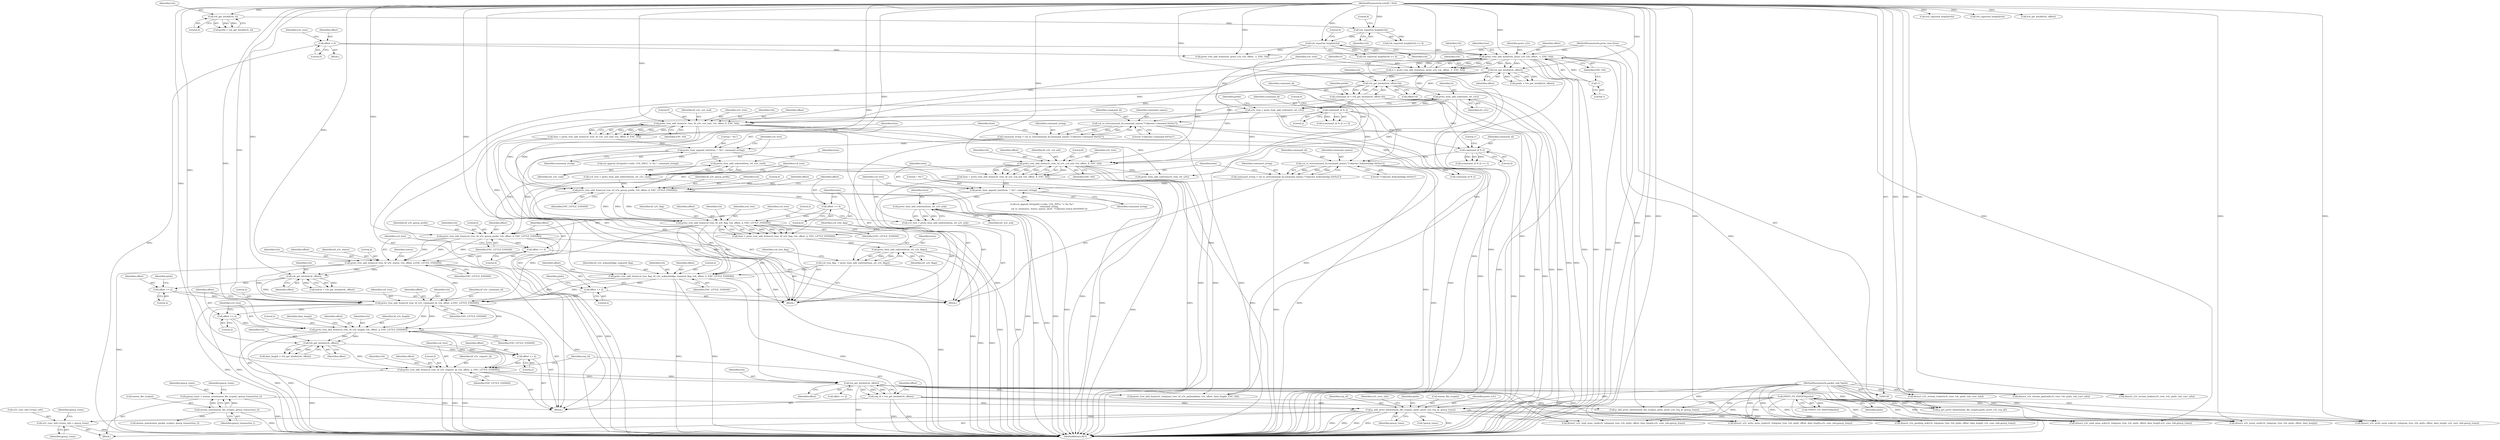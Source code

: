 digraph "0_wireshark_2cb5985bf47bdc8bea78d28483ed224abdd33dc6@pointer" {
"1000602" [label="(Call,u3v_conv_info->trans_info = gencp_trans)"];
"1000596" [label="(Call,p_add_proto_data(wmem_file_scope(), pinfo, proto_u3v, req_id, gencp_trans))"];
"1000558" [label="(Call,PINFO_FD_VISITED(pinfo))"];
"1000130" [label="(MethodParameterIn,packet_info *pinfo)"];
"1000330" [label="(Call,proto_tree_add_item(tree, proto_u3v, tvb, offset, -1, ENC_NA))"];
"1000131" [label="(MethodParameterIn,proto_tree *tree)"];
"1000265" [label="(Call,tvb_reported_length(tvb))"];
"1000247" [label="(Call,tvb_reported_length(tvb))"];
"1000241" [label="(Call,tvb_get_letohl(tvb, 0))"];
"1000129" [label="(MethodParameterIn,tvbuff_t *tvb)"];
"1000135" [label="(Call,offset = 0)"];
"1000335" [label="(Call,-1)"];
"1000543" [label="(Call,req_id = tvb_get_letohs(tvb, offset))"];
"1000545" [label="(Call,tvb_get_letohs(tvb, offset))"];
"1000536" [label="(Call,proto_tree_add_item(ccd_tree, hf_u3v_request_id, tvb, offset, 2, ENC_LITTLE_ENDIAN))"];
"1000521" [label="(Call,proto_tree_add_item(ccd_tree, hf_u3v_length, tvb, offset, 2, ENC_LITTLE_ENDIAN))"];
"1000511" [label="(Call,proto_tree_add_item(ccd_tree, hf_u3v_command_id, tvb, offset, 2,ENC_LITTLE_ENDIAN))"];
"1000406" [label="(Call,proto_tree_add_item(ccd_tree, hf_u3v_flag, tvb, offset, 2, ENC_LITTLE_ENDIAN))"];
"1000394" [label="(Call,proto_tree_add_item(ccd_tree, hf_u3v_gencp_prefix, tvb, offset, 4, ENC_LITTLE_ENDIAN))"];
"1000389" [label="(Call,ccd_tree = proto_item_add_subtree(item, ett_u3v_cmd))"];
"1000391" [label="(Call,proto_item_add_subtree(item, ett_u3v_cmd))"];
"1000385" [label="(Call,proto_item_append_text(item, \": %s\", command_string))"];
"1000376" [label="(Call,item = proto_tree_add_item(u3v_tree, hf_u3v_ccd_cmd, tvb, offset, 8, ENC_NA))"];
"1000378" [label="(Call,proto_tree_add_item(u3v_tree, hf_u3v_ccd_cmd, tvb, offset, 8, ENC_NA))"];
"1000338" [label="(Call,u3v_tree = proto_item_add_subtree(ti, ett_u3v))"];
"1000340" [label="(Call,proto_item_add_subtree(ti, ett_u3v))"];
"1000328" [label="(Call,ti = proto_tree_add_item(tree, proto_u3v, tvb, offset, -1, ENC_NA))"];
"1000350" [label="(Call,tvb_get_letohs(tvb, offset+6))"];
"1000345" [label="(Call,tvb_get_letohl(tvb, offset))"];
"1000370" [label="(Call,command_string = val_to_str(command_id,command_names,\"Unknown Command (0x%x)\"))"];
"1000372" [label="(Call,val_to_str(command_id,command_names,\"Unknown Command (0x%x)\"))"];
"1000348" [label="(Call,command_id = tvb_get_letohs(tvb, offset+6))"];
"1000365" [label="(Call,command_id % 2)"];
"1000401" [label="(Call,offset += 4)"];
"1000481" [label="(Call,proto_tree_add_item(ccd_tree, hf_u3v_status, tvb, offset, 2,ENC_LITTLE_ENDIAN))"];
"1000471" [label="(Call,proto_tree_add_item(ccd_tree, hf_u3v_gencp_prefix, tvb, offset, 4, ENC_LITTLE_ENDIAN))"];
"1000466" [label="(Call,ccd_tree = proto_item_add_subtree(item, ett_u3v_ack))"];
"1000468" [label="(Call,proto_item_add_subtree(item, ett_u3v_ack))"];
"1000462" [label="(Call,proto_item_append_text(item, \": %s\", command_string))"];
"1000453" [label="(Call,item = proto_tree_add_item(u3v_tree, hf_u3v_ccd_ack, tvb, offset, 8, ENC_NA))"];
"1000455" [label="(Call,proto_tree_add_item(u3v_tree, hf_u3v_ccd_ack, tvb, offset, 8, ENC_NA))"];
"1000447" [label="(Call,command_string = val_to_str(command_id,command_names,\"Unknown Acknowledge (0x%x)\"))"];
"1000449" [label="(Call,val_to_str(command_id,command_names,\"Unknown Acknowledge (0x%x)\"))"];
"1000442" [label="(Call,command_id % 2)"];
"1000478" [label="(Call,offset += 4)"];
"1000490" [label="(Call,tvb_get_letohs(tvb, offset))"];
"1000418" [label="(Call,proto_tree_add_item(ccd_tree_flag, hf_u3v_acknowledge_required_flag, tvb, offset, 2, ENC_LITTLE_ENDIAN))"];
"1000413" [label="(Call,ccd_tree_flag  = proto_item_add_subtree(item, ett_u3v_flags))"];
"1000415" [label="(Call,proto_item_add_subtree(item, ett_u3v_flags))"];
"1000404" [label="(Call,item = proto_tree_add_item(ccd_tree, hf_u3v_flag, tvb, offset, 2, ENC_LITTLE_ENDIAN))"];
"1000493" [label="(Call,offset += 2)"];
"1000425" [label="(Call,offset += 2)"];
"1000518" [label="(Call,offset += 2)"];
"1000530" [label="(Call,tvb_get_letohs(tvb, offset))"];
"1000533" [label="(Call,offset += 2)"];
"1000568" [label="(Call,gencp_trans = wmem_new(wmem_file_scope(), gencp_transaction_t))"];
"1000570" [label="(Call,wmem_new(wmem_file_scope(), gencp_transaction_t))"];
"1000249" [label="(Literal,4)"];
"1000365" [label="(Call,command_id % 2)"];
"1000494" [label="(Identifier,offset)"];
"1000265" [label="(Call,tvb_reported_length(tvb))"];
"1000519" [label="(Identifier,offset)"];
"1000382" [label="(Identifier,offset)"];
"1000482" [label="(Identifier,ccd_tree)"];
"1000453" [label="(Call,item = proto_tree_add_item(u3v_tree, hf_u3v_ccd_ack, tvb, offset, 8, ENC_NA))"];
"1000391" [label="(Call,proto_item_add_subtree(item, ett_u3v_cmd))"];
"1000401" [label="(Call,offset += 4)"];
"1000515" [label="(Identifier,offset)"];
"1000834" [label="(MethodReturn,RET)"];
"1000477" [label="(Identifier,ENC_LITTLE_ENDIAN)"];
"1000243" [label="(Literal,0)"];
"1000464" [label="(Literal,\": %s\")"];
"1000340" [label="(Call,proto_item_add_subtree(ti, ett_u3v))"];
"1000469" [label="(Identifier,item)"];
"1000547" [label="(Identifier,offset)"];
"1000533" [label="(Call,offset += 2)"];
"1000371" [label="(Identifier,command_string)"];
"1000402" [label="(Identifier,offset)"];
"1000375" [label="(Literal,\"Unknown Command (0x%x)\")"];
"1000449" [label="(Call,val_to_str(command_id,command_names,\"Unknown Acknowledge (0x%x)\"))"];
"1000475" [label="(Identifier,offset)"];
"1000451" [label="(Identifier,command_names)"];
"1000526" [label="(Literal,2)"];
"1000514" [label="(Identifier,tvb)"];
"1000528" [label="(Call,data_length = tvb_get_letohs(tvb, offset))"];
"1000376" [label="(Call,item = proto_tree_add_item(u3v_tree, hf_u3v_ccd_cmd, tvb, offset, 8, ENC_NA))"];
"1000487" [label="(Identifier,ENC_LITTLE_ENDIAN)"];
"1000495" [label="(Literal,2)"];
"1000137" [label="(Literal,0)"];
"1000131" [label="(MethodParameterIn,proto_tree *tree)"];
"1000568" [label="(Call,gencp_trans = wmem_new(wmem_file_scope(), gencp_transaction_t))"];
"1000345" [label="(Call,tvb_get_letohl(tvb, offset))"];
"1000675" [label="(Call,dissect_u3v_read_mem_cmd(u3v_telegram_tree, tvb, pinfo, offset, data_length,u3v_conv_info,gencp_trans))"];
"1000383" [label="(Literal,8)"];
"1000485" [label="(Identifier,offset)"];
"1000377" [label="(Identifier,item)"];
"1000470" [label="(Identifier,ett_u3v_ack)"];
"1000492" [label="(Identifier,offset)"];
"1000352" [label="(Call,offset+6)"];
"1000532" [label="(Identifier,offset)"];
"1000336" [label="(Literal,1)"];
"1000415" [label="(Call,proto_item_add_subtree(item, ett_u3v_flags))"];
"1000403" [label="(Literal,4)"];
"1000601" [label="(Identifier,gencp_trans)"];
"1000330" [label="(Call,proto_tree_add_item(tree, proto_u3v, tvb, offset, -1, ENC_NA))"];
"1000444" [label="(Literal,2)"];
"1000491" [label="(Identifier,tvb)"];
"1000445" [label="(Literal,1)"];
"1000517" [label="(Identifier,ENC_LITTLE_ENDIAN)"];
"1000542" [label="(Identifier,ENC_LITTLE_ENDIAN)"];
"1000418" [label="(Call,proto_tree_add_item(ccd_tree_flag, hf_u3v_acknowledge_required_flag, tvb, offset, 2, ENC_LITTLE_ENDIAN))"];
"1000479" [label="(Identifier,offset)"];
"1000466" [label="(Call,ccd_tree = proto_item_add_subtree(item, ett_u3v_ack))"];
"1000809" [label="(Call,dissect_u3v_stream_leader(u3v_tree, tvb, pinfo, usb_conv_info))"];
"1000530" [label="(Call,tvb_get_letohs(tvb, offset))"];
"1000645" [label="(Identifier,gencp_trans)"];
"1000455" [label="(Call,proto_tree_add_item(u3v_tree, hf_u3v_ccd_ack, tvb, offset, 8, ENC_NA))"];
"1000513" [label="(Identifier,hf_u3v_command_id)"];
"1000454" [label="(Identifier,item)"];
"1000359" [label="(Identifier,prefix)"];
"1000405" [label="(Identifier,item)"];
"1000461" [label="(Identifier,ENC_NA)"];
"1000421" [label="(Identifier,tvb)"];
"1000136" [label="(Identifier,offset)"];
"1000478" [label="(Call,offset += 4)"];
"1000498" [label="(Identifier,pinfo)"];
"1000266" [label="(Identifier,tvb)"];
"1000569" [label="(Identifier,gencp_trans)"];
"1000816" [label="(Call,dissect_u3v_stream_trailer(u3v_tree, tvb, pinfo, usb_conv_info))"];
"1000597" [label="(Call,wmem_file_scope())"];
"1000413" [label="(Call,ccd_tree_flag  = proto_item_add_subtree(item, ett_u3v_flags))"];
"1000603" [label="(Call,u3v_conv_info->trans_info)"];
"1000422" [label="(Identifier,offset)"];
"1000708" [label="(Call,dissect_u3v_read_mem_ack(u3v_telegram_tree, tvb, pinfo, offset, data_length,u3v_conv_info,gencp_trans))"];
"1000428" [label="(Call,col_append_fstr(pinfo->cinfo, COL_INFO, \"> %s \", command_string))"];
"1000346" [label="(Identifier,tvb)"];
"1000536" [label="(Call,proto_tree_add_item(ccd_tree, hf_u3v_request_id, tvb, offset, 2, ENC_LITTLE_ENDIAN))"];
"1000541" [label="(Literal,2)"];
"1000531" [label="(Identifier,tvb)"];
"1000483" [label="(Identifier,hf_u3v_status)"];
"1000389" [label="(Call,ccd_tree = proto_item_add_subtree(item, ett_u3v_cmd))"];
"1000459" [label="(Identifier,offset)"];
"1000370" [label="(Call,command_string = val_to_str(command_id,command_names,\"Unknown Command (0x%x)\"))"];
"1000575" [label="(Identifier,gencp_trans)"];
"1000450" [label="(Identifier,command_id)"];
"1000349" [label="(Identifier,command_id)"];
"1000366" [label="(Identifier,command_id)"];
"1000493" [label="(Call,offset += 2)"];
"1000546" [label="(Identifier,tvb)"];
"1000246" [label="(Call,tvb_reported_length(tvb) >= 4)"];
"1000481" [label="(Call,proto_tree_add_item(ccd_tree, hf_u3v_status, tvb, offset, 2,ENC_LITTLE_ENDIAN))"];
"1000344" [label="(Identifier,prefix)"];
"1000535" [label="(Literal,2)"];
"1000329" [label="(Identifier,ti)"];
"1000351" [label="(Identifier,tvb)"];
"1000393" [label="(Identifier,ett_u3v_cmd)"];
"1000521" [label="(Call,proto_tree_add_item(ccd_tree, hf_u3v_length, tvb, offset, 2, ENC_LITTLE_ENDIAN))"];
"1000386" [label="(Identifier,item)"];
"1000430" [label="(Identifier,pinfo)"];
"1000373" [label="(Identifier,command_id)"];
"1000474" [label="(Identifier,tvb)"];
"1000448" [label="(Identifier,command_string)"];
"1000140" [label="(Identifier,u3v_tree)"];
"1000446" [label="(Block,)"];
"1000488" [label="(Call,status = tvb_get_letohs(tvb, offset))"];
"1000695" [label="(Call,dissect_u3v_event_cmd(u3v_telegram_tree, tvb, pinfo, offset, data_length))"];
"1000559" [label="(Identifier,pinfo)"];
"1000417" [label="(Identifier,ett_u3v_flags)"];
"1000130" [label="(MethodParameterIn,packet_info *pinfo)"];
"1000571" [label="(Call,wmem_file_scope())"];
"1000385" [label="(Call,proto_item_append_text(item, \": %s\", command_string))"];
"1000644" [label="(Call,!gencp_trans)"];
"1000529" [label="(Identifier,data_length)"];
"1000463" [label="(Identifier,item)"];
"1000443" [label="(Identifier,command_id)"];
"1000395" [label="(Identifier,ccd_tree)"];
"1000685" [label="(Call,dissect_u3v_write_mem_cmd(u3v_telegram_tree, tvb, pinfo, offset, data_length,u3v_conv_info,gencp_trans))"];
"1000368" [label="(Literal,0)"];
"1000486" [label="(Literal,2)"];
"1000392" [label="(Identifier,item)"];
"1000332" [label="(Identifier,proto_u3v)"];
"1000823" [label="(Call,dissect_u3v_stream_payload(u3v_tree, tvb, pinfo, usb_conv_info))"];
"1000264" [label="(Call,tvb_reported_length(tvb) >= 4)"];
"1000537" [label="(Identifier,ccd_tree)"];
"1000425" [label="(Call,offset += 2)"];
"1000374" [label="(Identifier,command_names)"];
"1000599" [label="(Identifier,proto_u3v)"];
"1000380" [label="(Identifier,hf_u3v_ccd_cmd)"];
"1000426" [label="(Identifier,offset)"];
"1000570" [label="(Call,wmem_new(wmem_file_scope(), gencp_transaction_t))"];
"1000133" [label="(Block,)"];
"1000396" [label="(Identifier,hf_u3v_gencp_prefix)"];
"1000511" [label="(Call,proto_tree_add_item(ccd_tree, hf_u3v_command_id, tvb, offset, 2,ENC_LITTLE_ENDIAN))"];
"1000328" [label="(Call,ti = proto_tree_add_item(tree, proto_u3v, tvb, offset, -1, ENC_NA))"];
"1000379" [label="(Identifier,u3v_tree)"];
"1000407" [label="(Identifier,ccd_tree)"];
"1000387" [label="(Literal,\": %s\")"];
"1000129" [label="(MethodParameterIn,tvbuff_t *tvb)"];
"1000516" [label="(Literal,2)"];
"1000411" [label="(Literal,2)"];
"1000520" [label="(Literal,2)"];
"1000408" [label="(Identifier,hf_u3v_flag)"];
"1000342" [label="(Identifier,ett_u3v)"];
"1000830" [label="(Call,tvb_captured_length(tvb))"];
"1000548" [label="(Call,offset += 2)"];
"1000457" [label="(Identifier,hf_u3v_ccd_ack)"];
"1000419" [label="(Identifier,ccd_tree_flag)"];
"1000406" [label="(Call,proto_tree_add_item(ccd_tree, hf_u3v_flag, tvb, offset, 2, ENC_LITTLE_ENDIAN))"];
"1000241" [label="(Call,tvb_get_letohl(tvb, 0))"];
"1000489" [label="(Identifier,status)"];
"1000626" [label="(Call,p_add_proto_data(wmem_file_scope(), pinfo, proto_u3v, req_id, gencp_trans))"];
"1000400" [label="(Identifier,ENC_LITTLE_ENDIAN)"];
"1000335" [label="(Call,-1)"];
"1000239" [label="(Call,prefix = tvb_get_letohl(tvb, 0))"];
"1000718" [label="(Call,dissect_u3v_write_mem_ack(u3v_telegram_tree, tvb, pinfo, offset, data_length, u3v_conv_info,gencp_trans))"];
"1000348" [label="(Call,command_id = tvb_get_letohs(tvb, offset+6))"];
"1000334" [label="(Identifier,offset)"];
"1000442" [label="(Call,command_id % 2)"];
"1000364" [label="(Call,(command_id % 2) == 0)"];
"1000423" [label="(Literal,2)"];
"1000316" [label="(Block,)"];
"1000397" [label="(Identifier,tvb)"];
"1000462" [label="(Call,proto_item_append_text(item, \": %s\", command_string))"];
"1000248" [label="(Identifier,tvb)"];
"1000460" [label="(Literal,8)"];
"1000549" [label="(Identifier,offset)"];
"1000338" [label="(Call,u3v_tree = proto_item_add_subtree(ti, ett_u3v))"];
"1000468" [label="(Call,proto_item_add_subtree(item, ett_u3v_ack))"];
"1000399" [label="(Literal,4)"];
"1000420" [label="(Identifier,hf_u3v_acknowledge_required_flag)"];
"1000452" [label="(Literal,\"Unknown Acknowledge (0x%x)\")"];
"1000496" [label="(Call,col_append_fstr(pinfo->cinfo, COL_INFO, \"< %s %s\",\n                    command_string,\n                    val_to_str(status, status_names_short, \"Unknown status (0x%04X)\")))"];
"1000781" [label="(Call,proto_tree_add_item(tree, proto_u3v, tvb, offset, -1, ENC_NA))"];
"1000343" [label="(Call,prefix = tvb_get_letohl(tvb, offset))"];
"1000456" [label="(Identifier,u3v_tree)"];
"1000471" [label="(Call,proto_tree_add_item(ccd_tree, hf_u3v_gencp_prefix, tvb, offset, 4, ENC_LITTLE_ENDIAN))"];
"1000558" [label="(Call,PINFO_FD_VISITED(pinfo))"];
"1000247" [label="(Call,tvb_reported_length(tvb))"];
"1000638" [label="(Call,p_get_proto_data(wmem_file_scope(),pinfo, proto_u3v, req_id))"];
"1000563" [label="(Call,command_id % 2)"];
"1000476" [label="(Literal,4)"];
"1000394" [label="(Call,proto_tree_add_item(ccd_tree, hf_u3v_gencp_prefix, tvb, offset, 4, ENC_LITTLE_ENDIAN))"];
"1000539" [label="(Identifier,tvb)"];
"1000600" [label="(Identifier,req_id)"];
"1000796" [label="(Call,tvb_captured_length(tvb))"];
"1000410" [label="(Identifier,offset)"];
"1000267" [label="(Literal,4)"];
"1000465" [label="(Identifier,command_string)"];
"1000602" [label="(Call,u3v_conv_info->trans_info = gencp_trans)"];
"1000242" [label="(Identifier,tvb)"];
"1000557" [label="(Call,!PINFO_FD_VISITED(pinfo))"];
"1000545" [label="(Call,tvb_get_letohs(tvb, offset))"];
"1000347" [label="(Identifier,offset)"];
"1000333" [label="(Identifier,tvb)"];
"1000604" [label="(Identifier,u3v_conv_info)"];
"1000525" [label="(Identifier,offset)"];
"1000447" [label="(Call,command_string = val_to_str(command_id,command_names,\"Unknown Acknowledge (0x%x)\"))"];
"1000369" [label="(Block,)"];
"1000649" [label="(Call,wmem_new(wmem_packet_scope(), gencp_transaction_t))"];
"1000512" [label="(Identifier,ccd_tree)"];
"1000534" [label="(Identifier,offset)"];
"1000135" [label="(Call,offset = 0)"];
"1000527" [label="(Identifier,ENC_LITTLE_ENDIAN)"];
"1000480" [label="(Literal,4)"];
"1000424" [label="(Identifier,ENC_LITTLE_ENDIAN)"];
"1000427" [label="(Literal,2)"];
"1000553" [label="(Call,proto_item_add_subtree(u3v_tree, ett_u3v))"];
"1000738" [label="(Call,proto_tree_add_item(u3v_telegram_tree, hf_u3v_payloaddata, tvb, offset, data_length, ENC_NA))"];
"1000802" [label="(Call,tvb_get_letohl(tvb, offset))"];
"1000522" [label="(Identifier,ccd_tree)"];
"1000398" [label="(Identifier,offset)"];
"1000728" [label="(Call,dissect_u3v_pending_ack(u3v_telegram_tree, tvb, pinfo, offset, data_length, u3v_conv_info,gencp_trans))"];
"1000388" [label="(Identifier,command_string)"];
"1000390" [label="(Identifier,ccd_tree)"];
"1000441" [label="(Call,(command_id % 2) == 1)"];
"1000540" [label="(Identifier,offset)"];
"1000367" [label="(Literal,2)"];
"1000524" [label="(Identifier,tvb)"];
"1000339" [label="(Identifier,u3v_tree)"];
"1000350" [label="(Call,tvb_get_letohs(tvb, offset+6))"];
"1000467" [label="(Identifier,ccd_tree)"];
"1000598" [label="(Identifier,pinfo)"];
"1000544" [label="(Identifier,req_id)"];
"1000606" [label="(Identifier,gencp_trans)"];
"1000378" [label="(Call,proto_tree_add_item(u3v_tree, hf_u3v_ccd_cmd, tvb, offset, 8, ENC_NA))"];
"1000596" [label="(Call,p_add_proto_data(wmem_file_scope(), pinfo, proto_u3v, req_id, gencp_trans))"];
"1000372" [label="(Call,val_to_str(command_id,command_names,\"Unknown Command (0x%x)\"))"];
"1000337" [label="(Identifier,ENC_NA)"];
"1000538" [label="(Identifier,hf_u3v_request_id)"];
"1000543" [label="(Call,req_id = tvb_get_letohs(tvb, offset))"];
"1000404" [label="(Call,item = proto_tree_add_item(ccd_tree, hf_u3v_flag, tvb, offset, 2, ENC_LITTLE_ENDIAN))"];
"1000381" [label="(Identifier,tvb)"];
"1000341" [label="(Identifier,ti)"];
"1000384" [label="(Identifier,ENC_NA)"];
"1000518" [label="(Call,offset += 2)"];
"1000458" [label="(Identifier,tvb)"];
"1000414" [label="(Identifier,ccd_tree_flag)"];
"1000523" [label="(Identifier,hf_u3v_length)"];
"1000331" [label="(Identifier,tree)"];
"1000484" [label="(Identifier,tvb)"];
"1000567" [label="(Block,)"];
"1000472" [label="(Identifier,ccd_tree)"];
"1000412" [label="(Identifier,ENC_LITTLE_ENDIAN)"];
"1000473" [label="(Identifier,hf_u3v_gencp_prefix)"];
"1000409" [label="(Identifier,tvb)"];
"1000416" [label="(Identifier,item)"];
"1000572" [label="(Identifier,gencp_transaction_t)"];
"1000490" [label="(Call,tvb_get_letohs(tvb, offset))"];
"1000602" -> "1000567"  [label="AST: "];
"1000602" -> "1000606"  [label="CFG: "];
"1000603" -> "1000602"  [label="AST: "];
"1000606" -> "1000602"  [label="AST: "];
"1000645" -> "1000602"  [label="CFG: "];
"1000602" -> "1000834"  [label="DDG: "];
"1000596" -> "1000602"  [label="DDG: "];
"1000596" -> "1000567"  [label="AST: "];
"1000596" -> "1000601"  [label="CFG: "];
"1000597" -> "1000596"  [label="AST: "];
"1000598" -> "1000596"  [label="AST: "];
"1000599" -> "1000596"  [label="AST: "];
"1000600" -> "1000596"  [label="AST: "];
"1000601" -> "1000596"  [label="AST: "];
"1000604" -> "1000596"  [label="CFG: "];
"1000596" -> "1000834"  [label="DDG: "];
"1000596" -> "1000834"  [label="DDG: "];
"1000596" -> "1000834"  [label="DDG: "];
"1000596" -> "1000834"  [label="DDG: "];
"1000596" -> "1000834"  [label="DDG: "];
"1000558" -> "1000596"  [label="DDG: "];
"1000130" -> "1000596"  [label="DDG: "];
"1000330" -> "1000596"  [label="DDG: "];
"1000543" -> "1000596"  [label="DDG: "];
"1000568" -> "1000596"  [label="DDG: "];
"1000596" -> "1000644"  [label="DDG: "];
"1000596" -> "1000675"  [label="DDG: "];
"1000596" -> "1000685"  [label="DDG: "];
"1000596" -> "1000695"  [label="DDG: "];
"1000596" -> "1000708"  [label="DDG: "];
"1000596" -> "1000718"  [label="DDG: "];
"1000596" -> "1000728"  [label="DDG: "];
"1000558" -> "1000557"  [label="AST: "];
"1000558" -> "1000559"  [label="CFG: "];
"1000559" -> "1000558"  [label="AST: "];
"1000557" -> "1000558"  [label="CFG: "];
"1000558" -> "1000834"  [label="DDG: "];
"1000558" -> "1000557"  [label="DDG: "];
"1000130" -> "1000558"  [label="DDG: "];
"1000558" -> "1000626"  [label="DDG: "];
"1000558" -> "1000638"  [label="DDG: "];
"1000558" -> "1000675"  [label="DDG: "];
"1000558" -> "1000685"  [label="DDG: "];
"1000558" -> "1000695"  [label="DDG: "];
"1000558" -> "1000708"  [label="DDG: "];
"1000558" -> "1000718"  [label="DDG: "];
"1000558" -> "1000728"  [label="DDG: "];
"1000130" -> "1000128"  [label="AST: "];
"1000130" -> "1000834"  [label="DDG: "];
"1000130" -> "1000626"  [label="DDG: "];
"1000130" -> "1000638"  [label="DDG: "];
"1000130" -> "1000675"  [label="DDG: "];
"1000130" -> "1000685"  [label="DDG: "];
"1000130" -> "1000695"  [label="DDG: "];
"1000130" -> "1000708"  [label="DDG: "];
"1000130" -> "1000718"  [label="DDG: "];
"1000130" -> "1000728"  [label="DDG: "];
"1000130" -> "1000809"  [label="DDG: "];
"1000130" -> "1000816"  [label="DDG: "];
"1000130" -> "1000823"  [label="DDG: "];
"1000330" -> "1000328"  [label="AST: "];
"1000330" -> "1000337"  [label="CFG: "];
"1000331" -> "1000330"  [label="AST: "];
"1000332" -> "1000330"  [label="AST: "];
"1000333" -> "1000330"  [label="AST: "];
"1000334" -> "1000330"  [label="AST: "];
"1000335" -> "1000330"  [label="AST: "];
"1000337" -> "1000330"  [label="AST: "];
"1000328" -> "1000330"  [label="CFG: "];
"1000330" -> "1000834"  [label="DDG: "];
"1000330" -> "1000834"  [label="DDG: "];
"1000330" -> "1000834"  [label="DDG: "];
"1000330" -> "1000834"  [label="DDG: "];
"1000330" -> "1000328"  [label="DDG: "];
"1000330" -> "1000328"  [label="DDG: "];
"1000330" -> "1000328"  [label="DDG: "];
"1000330" -> "1000328"  [label="DDG: "];
"1000330" -> "1000328"  [label="DDG: "];
"1000330" -> "1000328"  [label="DDG: "];
"1000131" -> "1000330"  [label="DDG: "];
"1000265" -> "1000330"  [label="DDG: "];
"1000129" -> "1000330"  [label="DDG: "];
"1000135" -> "1000330"  [label="DDG: "];
"1000335" -> "1000330"  [label="DDG: "];
"1000330" -> "1000345"  [label="DDG: "];
"1000330" -> "1000345"  [label="DDG: "];
"1000330" -> "1000378"  [label="DDG: "];
"1000330" -> "1000455"  [label="DDG: "];
"1000330" -> "1000626"  [label="DDG: "];
"1000330" -> "1000638"  [label="DDG: "];
"1000131" -> "1000128"  [label="AST: "];
"1000131" -> "1000834"  [label="DDG: "];
"1000131" -> "1000781"  [label="DDG: "];
"1000265" -> "1000264"  [label="AST: "];
"1000265" -> "1000266"  [label="CFG: "];
"1000266" -> "1000265"  [label="AST: "];
"1000267" -> "1000265"  [label="CFG: "];
"1000265" -> "1000834"  [label="DDG: "];
"1000265" -> "1000264"  [label="DDG: "];
"1000247" -> "1000265"  [label="DDG: "];
"1000129" -> "1000265"  [label="DDG: "];
"1000265" -> "1000781"  [label="DDG: "];
"1000247" -> "1000246"  [label="AST: "];
"1000247" -> "1000248"  [label="CFG: "];
"1000248" -> "1000247"  [label="AST: "];
"1000249" -> "1000247"  [label="CFG: "];
"1000247" -> "1000246"  [label="DDG: "];
"1000241" -> "1000247"  [label="DDG: "];
"1000129" -> "1000247"  [label="DDG: "];
"1000241" -> "1000239"  [label="AST: "];
"1000241" -> "1000243"  [label="CFG: "];
"1000242" -> "1000241"  [label="AST: "];
"1000243" -> "1000241"  [label="AST: "];
"1000239" -> "1000241"  [label="CFG: "];
"1000241" -> "1000239"  [label="DDG: "];
"1000241" -> "1000239"  [label="DDG: "];
"1000129" -> "1000241"  [label="DDG: "];
"1000129" -> "1000128"  [label="AST: "];
"1000129" -> "1000834"  [label="DDG: "];
"1000129" -> "1000345"  [label="DDG: "];
"1000129" -> "1000350"  [label="DDG: "];
"1000129" -> "1000378"  [label="DDG: "];
"1000129" -> "1000394"  [label="DDG: "];
"1000129" -> "1000406"  [label="DDG: "];
"1000129" -> "1000418"  [label="DDG: "];
"1000129" -> "1000455"  [label="DDG: "];
"1000129" -> "1000471"  [label="DDG: "];
"1000129" -> "1000481"  [label="DDG: "];
"1000129" -> "1000490"  [label="DDG: "];
"1000129" -> "1000511"  [label="DDG: "];
"1000129" -> "1000521"  [label="DDG: "];
"1000129" -> "1000530"  [label="DDG: "];
"1000129" -> "1000536"  [label="DDG: "];
"1000129" -> "1000545"  [label="DDG: "];
"1000129" -> "1000675"  [label="DDG: "];
"1000129" -> "1000685"  [label="DDG: "];
"1000129" -> "1000695"  [label="DDG: "];
"1000129" -> "1000708"  [label="DDG: "];
"1000129" -> "1000718"  [label="DDG: "];
"1000129" -> "1000728"  [label="DDG: "];
"1000129" -> "1000738"  [label="DDG: "];
"1000129" -> "1000781"  [label="DDG: "];
"1000129" -> "1000796"  [label="DDG: "];
"1000129" -> "1000802"  [label="DDG: "];
"1000129" -> "1000809"  [label="DDG: "];
"1000129" -> "1000816"  [label="DDG: "];
"1000129" -> "1000823"  [label="DDG: "];
"1000129" -> "1000830"  [label="DDG: "];
"1000135" -> "1000133"  [label="AST: "];
"1000135" -> "1000137"  [label="CFG: "];
"1000136" -> "1000135"  [label="AST: "];
"1000137" -> "1000135"  [label="AST: "];
"1000140" -> "1000135"  [label="CFG: "];
"1000135" -> "1000834"  [label="DDG: "];
"1000135" -> "1000781"  [label="DDG: "];
"1000335" -> "1000336"  [label="CFG: "];
"1000336" -> "1000335"  [label="AST: "];
"1000337" -> "1000335"  [label="CFG: "];
"1000543" -> "1000316"  [label="AST: "];
"1000543" -> "1000545"  [label="CFG: "];
"1000544" -> "1000543"  [label="AST: "];
"1000545" -> "1000543"  [label="AST: "];
"1000549" -> "1000543"  [label="CFG: "];
"1000543" -> "1000834"  [label="DDG: "];
"1000543" -> "1000834"  [label="DDG: "];
"1000545" -> "1000543"  [label="DDG: "];
"1000545" -> "1000543"  [label="DDG: "];
"1000543" -> "1000626"  [label="DDG: "];
"1000543" -> "1000638"  [label="DDG: "];
"1000545" -> "1000547"  [label="CFG: "];
"1000546" -> "1000545"  [label="AST: "];
"1000547" -> "1000545"  [label="AST: "];
"1000545" -> "1000834"  [label="DDG: "];
"1000536" -> "1000545"  [label="DDG: "];
"1000536" -> "1000545"  [label="DDG: "];
"1000545" -> "1000548"  [label="DDG: "];
"1000545" -> "1000675"  [label="DDG: "];
"1000545" -> "1000685"  [label="DDG: "];
"1000545" -> "1000695"  [label="DDG: "];
"1000545" -> "1000708"  [label="DDG: "];
"1000545" -> "1000718"  [label="DDG: "];
"1000545" -> "1000728"  [label="DDG: "];
"1000545" -> "1000738"  [label="DDG: "];
"1000536" -> "1000316"  [label="AST: "];
"1000536" -> "1000542"  [label="CFG: "];
"1000537" -> "1000536"  [label="AST: "];
"1000538" -> "1000536"  [label="AST: "];
"1000539" -> "1000536"  [label="AST: "];
"1000540" -> "1000536"  [label="AST: "];
"1000541" -> "1000536"  [label="AST: "];
"1000542" -> "1000536"  [label="AST: "];
"1000544" -> "1000536"  [label="CFG: "];
"1000536" -> "1000834"  [label="DDG: "];
"1000536" -> "1000834"  [label="DDG: "];
"1000536" -> "1000834"  [label="DDG: "];
"1000536" -> "1000834"  [label="DDG: "];
"1000521" -> "1000536"  [label="DDG: "];
"1000521" -> "1000536"  [label="DDG: "];
"1000530" -> "1000536"  [label="DDG: "];
"1000533" -> "1000536"  [label="DDG: "];
"1000521" -> "1000316"  [label="AST: "];
"1000521" -> "1000527"  [label="CFG: "];
"1000522" -> "1000521"  [label="AST: "];
"1000523" -> "1000521"  [label="AST: "];
"1000524" -> "1000521"  [label="AST: "];
"1000525" -> "1000521"  [label="AST: "];
"1000526" -> "1000521"  [label="AST: "];
"1000527" -> "1000521"  [label="AST: "];
"1000529" -> "1000521"  [label="CFG: "];
"1000521" -> "1000834"  [label="DDG: "];
"1000521" -> "1000834"  [label="DDG: "];
"1000511" -> "1000521"  [label="DDG: "];
"1000511" -> "1000521"  [label="DDG: "];
"1000511" -> "1000521"  [label="DDG: "];
"1000518" -> "1000521"  [label="DDG: "];
"1000521" -> "1000530"  [label="DDG: "];
"1000521" -> "1000530"  [label="DDG: "];
"1000511" -> "1000316"  [label="AST: "];
"1000511" -> "1000517"  [label="CFG: "];
"1000512" -> "1000511"  [label="AST: "];
"1000513" -> "1000511"  [label="AST: "];
"1000514" -> "1000511"  [label="AST: "];
"1000515" -> "1000511"  [label="AST: "];
"1000516" -> "1000511"  [label="AST: "];
"1000517" -> "1000511"  [label="AST: "];
"1000519" -> "1000511"  [label="CFG: "];
"1000511" -> "1000834"  [label="DDG: "];
"1000511" -> "1000834"  [label="DDG: "];
"1000406" -> "1000511"  [label="DDG: "];
"1000481" -> "1000511"  [label="DDG: "];
"1000481" -> "1000511"  [label="DDG: "];
"1000490" -> "1000511"  [label="DDG: "];
"1000418" -> "1000511"  [label="DDG: "];
"1000418" -> "1000511"  [label="DDG: "];
"1000493" -> "1000511"  [label="DDG: "];
"1000425" -> "1000511"  [label="DDG: "];
"1000511" -> "1000518"  [label="DDG: "];
"1000406" -> "1000404"  [label="AST: "];
"1000406" -> "1000412"  [label="CFG: "];
"1000407" -> "1000406"  [label="AST: "];
"1000408" -> "1000406"  [label="AST: "];
"1000409" -> "1000406"  [label="AST: "];
"1000410" -> "1000406"  [label="AST: "];
"1000411" -> "1000406"  [label="AST: "];
"1000412" -> "1000406"  [label="AST: "];
"1000404" -> "1000406"  [label="CFG: "];
"1000406" -> "1000834"  [label="DDG: "];
"1000406" -> "1000404"  [label="DDG: "];
"1000406" -> "1000404"  [label="DDG: "];
"1000406" -> "1000404"  [label="DDG: "];
"1000406" -> "1000404"  [label="DDG: "];
"1000406" -> "1000404"  [label="DDG: "];
"1000406" -> "1000404"  [label="DDG: "];
"1000394" -> "1000406"  [label="DDG: "];
"1000394" -> "1000406"  [label="DDG: "];
"1000394" -> "1000406"  [label="DDG: "];
"1000401" -> "1000406"  [label="DDG: "];
"1000406" -> "1000418"  [label="DDG: "];
"1000406" -> "1000418"  [label="DDG: "];
"1000406" -> "1000418"  [label="DDG: "];
"1000394" -> "1000369"  [label="AST: "];
"1000394" -> "1000400"  [label="CFG: "];
"1000395" -> "1000394"  [label="AST: "];
"1000396" -> "1000394"  [label="AST: "];
"1000397" -> "1000394"  [label="AST: "];
"1000398" -> "1000394"  [label="AST: "];
"1000399" -> "1000394"  [label="AST: "];
"1000400" -> "1000394"  [label="AST: "];
"1000402" -> "1000394"  [label="CFG: "];
"1000394" -> "1000834"  [label="DDG: "];
"1000394" -> "1000834"  [label="DDG: "];
"1000389" -> "1000394"  [label="DDG: "];
"1000378" -> "1000394"  [label="DDG: "];
"1000378" -> "1000394"  [label="DDG: "];
"1000394" -> "1000401"  [label="DDG: "];
"1000389" -> "1000369"  [label="AST: "];
"1000389" -> "1000391"  [label="CFG: "];
"1000390" -> "1000389"  [label="AST: "];
"1000391" -> "1000389"  [label="AST: "];
"1000395" -> "1000389"  [label="CFG: "];
"1000389" -> "1000834"  [label="DDG: "];
"1000391" -> "1000389"  [label="DDG: "];
"1000391" -> "1000389"  [label="DDG: "];
"1000391" -> "1000393"  [label="CFG: "];
"1000392" -> "1000391"  [label="AST: "];
"1000393" -> "1000391"  [label="AST: "];
"1000391" -> "1000834"  [label="DDG: "];
"1000385" -> "1000391"  [label="DDG: "];
"1000385" -> "1000369"  [label="AST: "];
"1000385" -> "1000388"  [label="CFG: "];
"1000386" -> "1000385"  [label="AST: "];
"1000387" -> "1000385"  [label="AST: "];
"1000388" -> "1000385"  [label="AST: "];
"1000390" -> "1000385"  [label="CFG: "];
"1000385" -> "1000834"  [label="DDG: "];
"1000376" -> "1000385"  [label="DDG: "];
"1000370" -> "1000385"  [label="DDG: "];
"1000385" -> "1000428"  [label="DDG: "];
"1000376" -> "1000369"  [label="AST: "];
"1000376" -> "1000378"  [label="CFG: "];
"1000377" -> "1000376"  [label="AST: "];
"1000378" -> "1000376"  [label="AST: "];
"1000386" -> "1000376"  [label="CFG: "];
"1000376" -> "1000834"  [label="DDG: "];
"1000378" -> "1000376"  [label="DDG: "];
"1000378" -> "1000376"  [label="DDG: "];
"1000378" -> "1000376"  [label="DDG: "];
"1000378" -> "1000376"  [label="DDG: "];
"1000378" -> "1000376"  [label="DDG: "];
"1000378" -> "1000376"  [label="DDG: "];
"1000378" -> "1000384"  [label="CFG: "];
"1000379" -> "1000378"  [label="AST: "];
"1000380" -> "1000378"  [label="AST: "];
"1000381" -> "1000378"  [label="AST: "];
"1000382" -> "1000378"  [label="AST: "];
"1000383" -> "1000378"  [label="AST: "];
"1000384" -> "1000378"  [label="AST: "];
"1000378" -> "1000834"  [label="DDG: "];
"1000378" -> "1000834"  [label="DDG: "];
"1000338" -> "1000378"  [label="DDG: "];
"1000350" -> "1000378"  [label="DDG: "];
"1000345" -> "1000378"  [label="DDG: "];
"1000378" -> "1000553"  [label="DDG: "];
"1000378" -> "1000738"  [label="DDG: "];
"1000338" -> "1000316"  [label="AST: "];
"1000338" -> "1000340"  [label="CFG: "];
"1000339" -> "1000338"  [label="AST: "];
"1000340" -> "1000338"  [label="AST: "];
"1000344" -> "1000338"  [label="CFG: "];
"1000338" -> "1000834"  [label="DDG: "];
"1000338" -> "1000834"  [label="DDG: "];
"1000340" -> "1000338"  [label="DDG: "];
"1000340" -> "1000338"  [label="DDG: "];
"1000338" -> "1000455"  [label="DDG: "];
"1000340" -> "1000342"  [label="CFG: "];
"1000341" -> "1000340"  [label="AST: "];
"1000342" -> "1000340"  [label="AST: "];
"1000340" -> "1000834"  [label="DDG: "];
"1000340" -> "1000834"  [label="DDG: "];
"1000328" -> "1000340"  [label="DDG: "];
"1000340" -> "1000553"  [label="DDG: "];
"1000328" -> "1000316"  [label="AST: "];
"1000329" -> "1000328"  [label="AST: "];
"1000339" -> "1000328"  [label="CFG: "];
"1000328" -> "1000834"  [label="DDG: "];
"1000350" -> "1000348"  [label="AST: "];
"1000350" -> "1000352"  [label="CFG: "];
"1000351" -> "1000350"  [label="AST: "];
"1000352" -> "1000350"  [label="AST: "];
"1000348" -> "1000350"  [label="CFG: "];
"1000350" -> "1000834"  [label="DDG: "];
"1000350" -> "1000834"  [label="DDG: "];
"1000350" -> "1000348"  [label="DDG: "];
"1000350" -> "1000348"  [label="DDG: "];
"1000345" -> "1000350"  [label="DDG: "];
"1000345" -> "1000350"  [label="DDG: "];
"1000350" -> "1000455"  [label="DDG: "];
"1000345" -> "1000343"  [label="AST: "];
"1000345" -> "1000347"  [label="CFG: "];
"1000346" -> "1000345"  [label="AST: "];
"1000347" -> "1000345"  [label="AST: "];
"1000343" -> "1000345"  [label="CFG: "];
"1000345" -> "1000343"  [label="DDG: "];
"1000345" -> "1000343"  [label="DDG: "];
"1000345" -> "1000352"  [label="DDG: "];
"1000345" -> "1000455"  [label="DDG: "];
"1000370" -> "1000369"  [label="AST: "];
"1000370" -> "1000372"  [label="CFG: "];
"1000371" -> "1000370"  [label="AST: "];
"1000372" -> "1000370"  [label="AST: "];
"1000377" -> "1000370"  [label="CFG: "];
"1000370" -> "1000834"  [label="DDG: "];
"1000372" -> "1000370"  [label="DDG: "];
"1000372" -> "1000370"  [label="DDG: "];
"1000372" -> "1000370"  [label="DDG: "];
"1000372" -> "1000375"  [label="CFG: "];
"1000373" -> "1000372"  [label="AST: "];
"1000374" -> "1000372"  [label="AST: "];
"1000375" -> "1000372"  [label="AST: "];
"1000372" -> "1000834"  [label="DDG: "];
"1000372" -> "1000834"  [label="DDG: "];
"1000348" -> "1000372"  [label="DDG: "];
"1000365" -> "1000372"  [label="DDG: "];
"1000372" -> "1000563"  [label="DDG: "];
"1000348" -> "1000316"  [label="AST: "];
"1000349" -> "1000348"  [label="AST: "];
"1000359" -> "1000348"  [label="CFG: "];
"1000348" -> "1000834"  [label="DDG: "];
"1000348" -> "1000834"  [label="DDG: "];
"1000348" -> "1000365"  [label="DDG: "];
"1000348" -> "1000442"  [label="DDG: "];
"1000348" -> "1000449"  [label="DDG: "];
"1000365" -> "1000364"  [label="AST: "];
"1000365" -> "1000367"  [label="CFG: "];
"1000366" -> "1000365"  [label="AST: "];
"1000367" -> "1000365"  [label="AST: "];
"1000368" -> "1000365"  [label="CFG: "];
"1000365" -> "1000834"  [label="DDG: "];
"1000365" -> "1000364"  [label="DDG: "];
"1000365" -> "1000364"  [label="DDG: "];
"1000365" -> "1000442"  [label="DDG: "];
"1000365" -> "1000449"  [label="DDG: "];
"1000401" -> "1000369"  [label="AST: "];
"1000401" -> "1000403"  [label="CFG: "];
"1000402" -> "1000401"  [label="AST: "];
"1000403" -> "1000401"  [label="AST: "];
"1000405" -> "1000401"  [label="CFG: "];
"1000481" -> "1000446"  [label="AST: "];
"1000481" -> "1000487"  [label="CFG: "];
"1000482" -> "1000481"  [label="AST: "];
"1000483" -> "1000481"  [label="AST: "];
"1000484" -> "1000481"  [label="AST: "];
"1000485" -> "1000481"  [label="AST: "];
"1000486" -> "1000481"  [label="AST: "];
"1000487" -> "1000481"  [label="AST: "];
"1000489" -> "1000481"  [label="CFG: "];
"1000481" -> "1000834"  [label="DDG: "];
"1000481" -> "1000834"  [label="DDG: "];
"1000471" -> "1000481"  [label="DDG: "];
"1000471" -> "1000481"  [label="DDG: "];
"1000471" -> "1000481"  [label="DDG: "];
"1000478" -> "1000481"  [label="DDG: "];
"1000481" -> "1000490"  [label="DDG: "];
"1000481" -> "1000490"  [label="DDG: "];
"1000471" -> "1000446"  [label="AST: "];
"1000471" -> "1000477"  [label="CFG: "];
"1000472" -> "1000471"  [label="AST: "];
"1000473" -> "1000471"  [label="AST: "];
"1000474" -> "1000471"  [label="AST: "];
"1000475" -> "1000471"  [label="AST: "];
"1000476" -> "1000471"  [label="AST: "];
"1000477" -> "1000471"  [label="AST: "];
"1000479" -> "1000471"  [label="CFG: "];
"1000471" -> "1000834"  [label="DDG: "];
"1000471" -> "1000834"  [label="DDG: "];
"1000466" -> "1000471"  [label="DDG: "];
"1000455" -> "1000471"  [label="DDG: "];
"1000455" -> "1000471"  [label="DDG: "];
"1000471" -> "1000478"  [label="DDG: "];
"1000466" -> "1000446"  [label="AST: "];
"1000466" -> "1000468"  [label="CFG: "];
"1000467" -> "1000466"  [label="AST: "];
"1000468" -> "1000466"  [label="AST: "];
"1000472" -> "1000466"  [label="CFG: "];
"1000466" -> "1000834"  [label="DDG: "];
"1000468" -> "1000466"  [label="DDG: "];
"1000468" -> "1000466"  [label="DDG: "];
"1000468" -> "1000470"  [label="CFG: "];
"1000469" -> "1000468"  [label="AST: "];
"1000470" -> "1000468"  [label="AST: "];
"1000468" -> "1000834"  [label="DDG: "];
"1000468" -> "1000834"  [label="DDG: "];
"1000462" -> "1000468"  [label="DDG: "];
"1000462" -> "1000446"  [label="AST: "];
"1000462" -> "1000465"  [label="CFG: "];
"1000463" -> "1000462"  [label="AST: "];
"1000464" -> "1000462"  [label="AST: "];
"1000465" -> "1000462"  [label="AST: "];
"1000467" -> "1000462"  [label="CFG: "];
"1000462" -> "1000834"  [label="DDG: "];
"1000453" -> "1000462"  [label="DDG: "];
"1000447" -> "1000462"  [label="DDG: "];
"1000462" -> "1000496"  [label="DDG: "];
"1000453" -> "1000446"  [label="AST: "];
"1000453" -> "1000455"  [label="CFG: "];
"1000454" -> "1000453"  [label="AST: "];
"1000455" -> "1000453"  [label="AST: "];
"1000463" -> "1000453"  [label="CFG: "];
"1000453" -> "1000834"  [label="DDG: "];
"1000455" -> "1000453"  [label="DDG: "];
"1000455" -> "1000453"  [label="DDG: "];
"1000455" -> "1000453"  [label="DDG: "];
"1000455" -> "1000453"  [label="DDG: "];
"1000455" -> "1000453"  [label="DDG: "];
"1000455" -> "1000453"  [label="DDG: "];
"1000455" -> "1000461"  [label="CFG: "];
"1000456" -> "1000455"  [label="AST: "];
"1000457" -> "1000455"  [label="AST: "];
"1000458" -> "1000455"  [label="AST: "];
"1000459" -> "1000455"  [label="AST: "];
"1000460" -> "1000455"  [label="AST: "];
"1000461" -> "1000455"  [label="AST: "];
"1000455" -> "1000834"  [label="DDG: "];
"1000455" -> "1000834"  [label="DDG: "];
"1000455" -> "1000553"  [label="DDG: "];
"1000455" -> "1000738"  [label="DDG: "];
"1000447" -> "1000446"  [label="AST: "];
"1000447" -> "1000449"  [label="CFG: "];
"1000448" -> "1000447"  [label="AST: "];
"1000449" -> "1000447"  [label="AST: "];
"1000454" -> "1000447"  [label="CFG: "];
"1000447" -> "1000834"  [label="DDG: "];
"1000449" -> "1000447"  [label="DDG: "];
"1000449" -> "1000447"  [label="DDG: "];
"1000449" -> "1000447"  [label="DDG: "];
"1000449" -> "1000452"  [label="CFG: "];
"1000450" -> "1000449"  [label="AST: "];
"1000451" -> "1000449"  [label="AST: "];
"1000452" -> "1000449"  [label="AST: "];
"1000449" -> "1000834"  [label="DDG: "];
"1000449" -> "1000834"  [label="DDG: "];
"1000442" -> "1000449"  [label="DDG: "];
"1000449" -> "1000563"  [label="DDG: "];
"1000442" -> "1000441"  [label="AST: "];
"1000442" -> "1000444"  [label="CFG: "];
"1000443" -> "1000442"  [label="AST: "];
"1000444" -> "1000442"  [label="AST: "];
"1000445" -> "1000442"  [label="CFG: "];
"1000442" -> "1000834"  [label="DDG: "];
"1000442" -> "1000441"  [label="DDG: "];
"1000442" -> "1000441"  [label="DDG: "];
"1000478" -> "1000446"  [label="AST: "];
"1000478" -> "1000480"  [label="CFG: "];
"1000479" -> "1000478"  [label="AST: "];
"1000480" -> "1000478"  [label="AST: "];
"1000482" -> "1000478"  [label="CFG: "];
"1000490" -> "1000488"  [label="AST: "];
"1000490" -> "1000492"  [label="CFG: "];
"1000491" -> "1000490"  [label="AST: "];
"1000492" -> "1000490"  [label="AST: "];
"1000488" -> "1000490"  [label="CFG: "];
"1000490" -> "1000488"  [label="DDG: "];
"1000490" -> "1000488"  [label="DDG: "];
"1000490" -> "1000493"  [label="DDG: "];
"1000418" -> "1000369"  [label="AST: "];
"1000418" -> "1000424"  [label="CFG: "];
"1000419" -> "1000418"  [label="AST: "];
"1000420" -> "1000418"  [label="AST: "];
"1000421" -> "1000418"  [label="AST: "];
"1000422" -> "1000418"  [label="AST: "];
"1000423" -> "1000418"  [label="AST: "];
"1000424" -> "1000418"  [label="AST: "];
"1000426" -> "1000418"  [label="CFG: "];
"1000418" -> "1000834"  [label="DDG: "];
"1000418" -> "1000834"  [label="DDG: "];
"1000418" -> "1000834"  [label="DDG: "];
"1000413" -> "1000418"  [label="DDG: "];
"1000418" -> "1000425"  [label="DDG: "];
"1000413" -> "1000369"  [label="AST: "];
"1000413" -> "1000415"  [label="CFG: "];
"1000414" -> "1000413"  [label="AST: "];
"1000415" -> "1000413"  [label="AST: "];
"1000419" -> "1000413"  [label="CFG: "];
"1000413" -> "1000834"  [label="DDG: "];
"1000415" -> "1000413"  [label="DDG: "];
"1000415" -> "1000413"  [label="DDG: "];
"1000415" -> "1000417"  [label="CFG: "];
"1000416" -> "1000415"  [label="AST: "];
"1000417" -> "1000415"  [label="AST: "];
"1000415" -> "1000834"  [label="DDG: "];
"1000415" -> "1000834"  [label="DDG: "];
"1000404" -> "1000415"  [label="DDG: "];
"1000404" -> "1000369"  [label="AST: "];
"1000405" -> "1000404"  [label="AST: "];
"1000414" -> "1000404"  [label="CFG: "];
"1000404" -> "1000834"  [label="DDG: "];
"1000493" -> "1000446"  [label="AST: "];
"1000493" -> "1000495"  [label="CFG: "];
"1000494" -> "1000493"  [label="AST: "];
"1000495" -> "1000493"  [label="AST: "];
"1000498" -> "1000493"  [label="CFG: "];
"1000425" -> "1000369"  [label="AST: "];
"1000425" -> "1000427"  [label="CFG: "];
"1000426" -> "1000425"  [label="AST: "];
"1000427" -> "1000425"  [label="AST: "];
"1000430" -> "1000425"  [label="CFG: "];
"1000518" -> "1000316"  [label="AST: "];
"1000518" -> "1000520"  [label="CFG: "];
"1000519" -> "1000518"  [label="AST: "];
"1000520" -> "1000518"  [label="AST: "];
"1000522" -> "1000518"  [label="CFG: "];
"1000530" -> "1000528"  [label="AST: "];
"1000530" -> "1000532"  [label="CFG: "];
"1000531" -> "1000530"  [label="AST: "];
"1000532" -> "1000530"  [label="AST: "];
"1000528" -> "1000530"  [label="CFG: "];
"1000530" -> "1000528"  [label="DDG: "];
"1000530" -> "1000528"  [label="DDG: "];
"1000530" -> "1000533"  [label="DDG: "];
"1000533" -> "1000316"  [label="AST: "];
"1000533" -> "1000535"  [label="CFG: "];
"1000534" -> "1000533"  [label="AST: "];
"1000535" -> "1000533"  [label="AST: "];
"1000537" -> "1000533"  [label="CFG: "];
"1000568" -> "1000567"  [label="AST: "];
"1000568" -> "1000570"  [label="CFG: "];
"1000569" -> "1000568"  [label="AST: "];
"1000570" -> "1000568"  [label="AST: "];
"1000575" -> "1000568"  [label="CFG: "];
"1000568" -> "1000834"  [label="DDG: "];
"1000570" -> "1000568"  [label="DDG: "];
"1000570" -> "1000568"  [label="DDG: "];
"1000570" -> "1000572"  [label="CFG: "];
"1000571" -> "1000570"  [label="AST: "];
"1000572" -> "1000570"  [label="AST: "];
"1000570" -> "1000834"  [label="DDG: "];
"1000570" -> "1000649"  [label="DDG: "];
}
